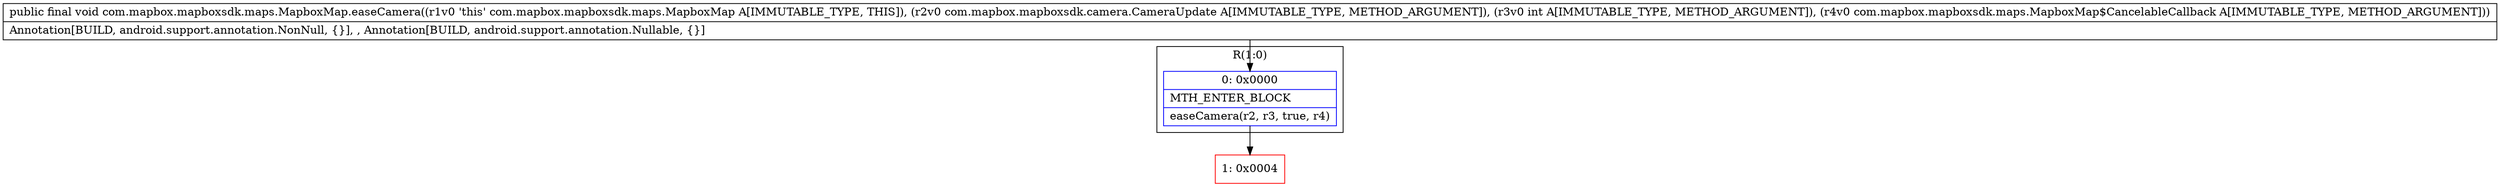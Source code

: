 digraph "CFG forcom.mapbox.mapboxsdk.maps.MapboxMap.easeCamera(Lcom\/mapbox\/mapboxsdk\/camera\/CameraUpdate;ILcom\/mapbox\/mapboxsdk\/maps\/MapboxMap$CancelableCallback;)V" {
subgraph cluster_Region_765067907 {
label = "R(1:0)";
node [shape=record,color=blue];
Node_0 [shape=record,label="{0\:\ 0x0000|MTH_ENTER_BLOCK\l|easeCamera(r2, r3, true, r4)\l}"];
}
Node_1 [shape=record,color=red,label="{1\:\ 0x0004}"];
MethodNode[shape=record,label="{public final void com.mapbox.mapboxsdk.maps.MapboxMap.easeCamera((r1v0 'this' com.mapbox.mapboxsdk.maps.MapboxMap A[IMMUTABLE_TYPE, THIS]), (r2v0 com.mapbox.mapboxsdk.camera.CameraUpdate A[IMMUTABLE_TYPE, METHOD_ARGUMENT]), (r3v0 int A[IMMUTABLE_TYPE, METHOD_ARGUMENT]), (r4v0 com.mapbox.mapboxsdk.maps.MapboxMap$CancelableCallback A[IMMUTABLE_TYPE, METHOD_ARGUMENT]))  | Annotation[BUILD, android.support.annotation.NonNull, \{\}], , Annotation[BUILD, android.support.annotation.Nullable, \{\}]\l}"];
MethodNode -> Node_0;
Node_0 -> Node_1;
}

